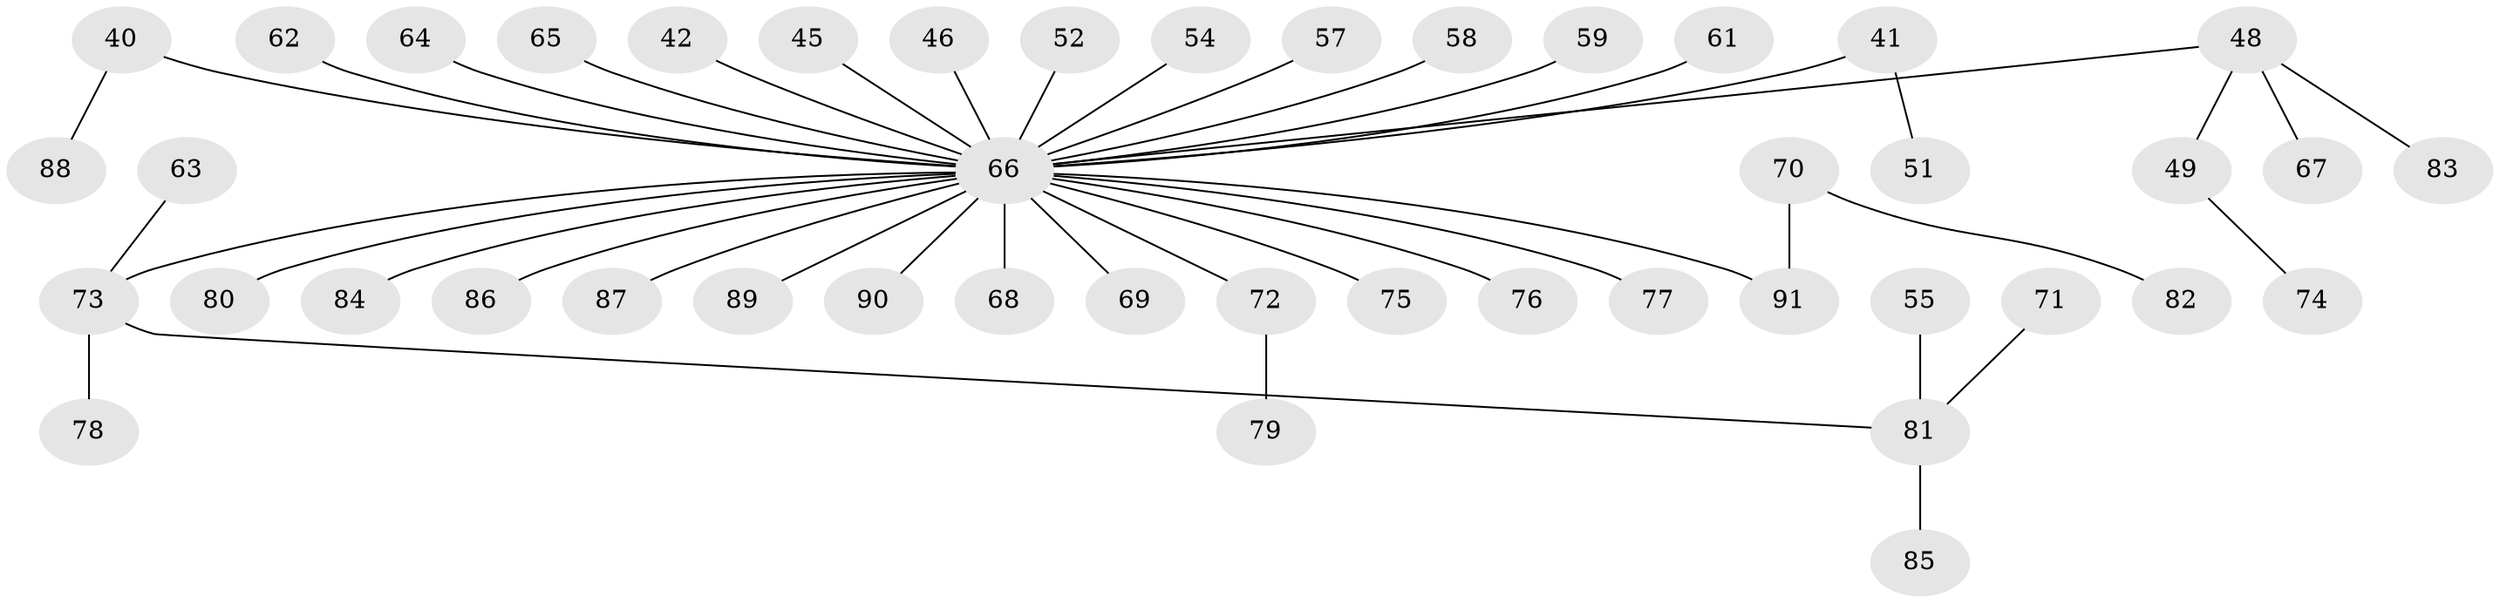 // original degree distribution, {3: 0.12087912087912088, 6: 0.01098901098901099, 5: 0.03296703296703297, 8: 0.01098901098901099, 9: 0.01098901098901099, 1: 0.5384615384615384, 2: 0.21978021978021978, 4: 0.054945054945054944}
// Generated by graph-tools (version 1.1) at 2025/52/03/09/25 04:52:37]
// undirected, 45 vertices, 44 edges
graph export_dot {
graph [start="1"]
  node [color=gray90,style=filled];
  40;
  41 [super="+18+38+39"];
  42;
  45;
  46;
  48;
  49;
  51;
  52;
  54;
  55;
  57;
  58;
  59;
  61;
  62;
  63;
  64;
  65;
  66 [super="+32+14+11+12+36+23+34+43+53+44+29+13+15+22+28+31+33+35"];
  67;
  68;
  69;
  70;
  71;
  72;
  73 [super="+56"];
  74;
  75;
  76;
  77;
  78;
  79;
  80;
  81 [super="+50"];
  82;
  83;
  84;
  85;
  86;
  87;
  88;
  89;
  90;
  91 [super="+60"];
  40 -- 88;
  40 -- 66;
  41 -- 66;
  41 -- 51;
  42 -- 66;
  45 -- 66;
  46 -- 66;
  48 -- 49;
  48 -- 67;
  48 -- 83;
  48 -- 66;
  49 -- 74;
  52 -- 66;
  54 -- 66;
  55 -- 81;
  57 -- 66;
  58 -- 66;
  59 -- 66;
  61 -- 66;
  62 -- 66;
  63 -- 73;
  64 -- 66;
  65 -- 66;
  66 -- 90;
  66 -- 91;
  66 -- 86;
  66 -- 80;
  66 -- 75;
  66 -- 89;
  66 -- 69;
  66 -- 72;
  66 -- 76;
  66 -- 84;
  66 -- 68;
  66 -- 73;
  66 -- 87;
  66 -- 77;
  70 -- 82;
  70 -- 91;
  71 -- 81;
  72 -- 79;
  73 -- 81;
  73 -- 78;
  81 -- 85;
}
